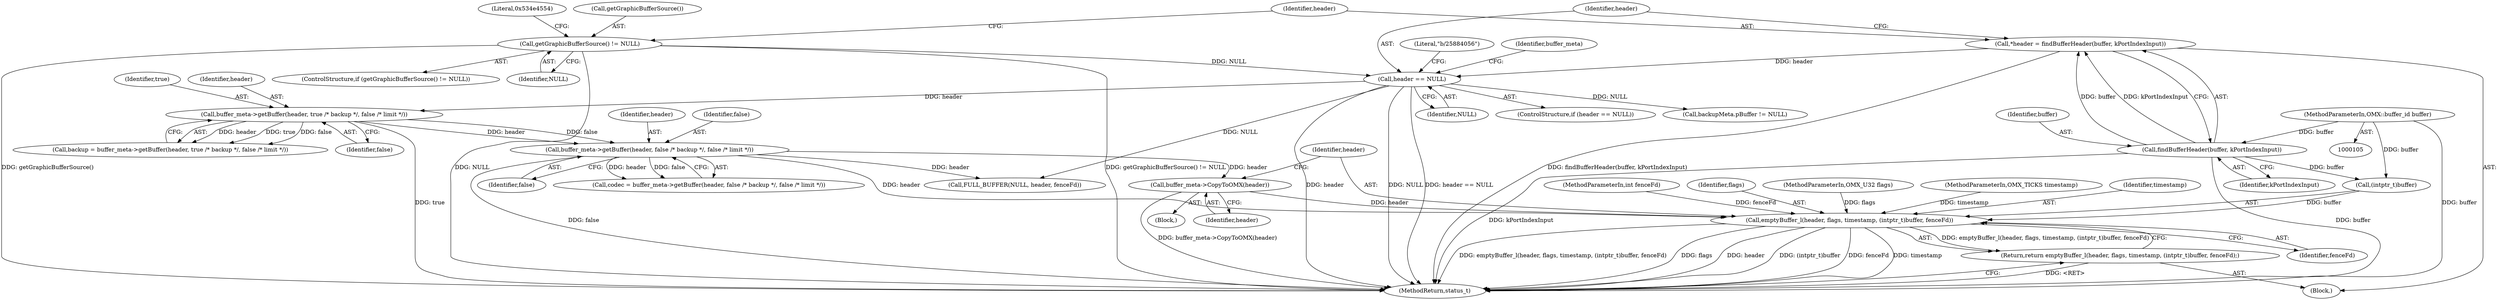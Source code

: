 digraph "0_Android_0f177948ae2640bfe4d70f8e4248e106406b3b0a_8@pointer" {
"1000289" [label="(Call,buffer_meta->CopyToOMX(header))"];
"1000157" [label="(Call,buffer_meta->getBuffer(header, false /* backup */, false /* limit */))"];
"1000150" [label="(Call,buffer_meta->getBuffer(header, true /* backup */, false /* limit */))"];
"1000131" [label="(Call,header == NULL)"];
"1000125" [label="(Call,*header = findBufferHeader(buffer, kPortIndexInput))"];
"1000127" [label="(Call,findBufferHeader(buffer, kPortIndexInput))"];
"1000106" [label="(MethodParameterIn,OMX::buffer_id buffer)"];
"1000115" [label="(Call,getGraphicBufferSource() != NULL)"];
"1000292" [label="(Call,emptyBuffer_l(header, flags, timestamp, (intptr_t)buffer, fenceFd))"];
"1000291" [label="(Return,return emptyBuffer_l(header, flags, timestamp, (intptr_t)buffer, fenceFd);)"];
"1000300" [label="(MethodReturn,status_t)"];
"1000106" [label="(MethodParameterIn,OMX::buffer_id buffer)"];
"1000292" [label="(Call,emptyBuffer_l(header, flags, timestamp, (intptr_t)buffer, fenceFd))"];
"1000112" [label="(Block,)"];
"1000299" [label="(Identifier,fenceFd)"];
"1000296" [label="(Call,(intptr_t)buffer)"];
"1000116" [label="(Call,getGraphicBufferSource())"];
"1000114" [label="(ControlStructure,if (getGraphicBufferSource() != NULL))"];
"1000126" [label="(Identifier,header)"];
"1000152" [label="(Identifier,true)"];
"1000148" [label="(Call,backup = buffer_meta->getBuffer(header, true /* backup */, false /* limit */))"];
"1000293" [label="(Identifier,header)"];
"1000111" [label="(MethodParameterIn,int fenceFd)"];
"1000266" [label="(Call,FULL_BUFFER(NULL, header, fenceFd))"];
"1000125" [label="(Call,*header = findBufferHeader(buffer, kPortIndexInput))"];
"1000160" [label="(Identifier,false)"];
"1000128" [label="(Identifier,buffer)"];
"1000158" [label="(Identifier,header)"];
"1000133" [label="(Identifier,NULL)"];
"1000294" [label="(Identifier,flags)"];
"1000151" [label="(Identifier,header)"];
"1000109" [label="(MethodParameterIn,OMX_U32 flags)"];
"1000110" [label="(MethodParameterIn,OMX_TICKS timestamp)"];
"1000150" [label="(Call,buffer_meta->getBuffer(header, true /* backup */, false /* limit */))"];
"1000131" [label="(Call,header == NULL)"];
"1000136" [label="(Literal,\"b/25884056\")"];
"1000115" [label="(Call,getGraphicBufferSource() != NULL)"];
"1000129" [label="(Identifier,kPortIndexInput)"];
"1000289" [label="(Call,buffer_meta->CopyToOMX(header))"];
"1000153" [label="(Identifier,false)"];
"1000295" [label="(Identifier,timestamp)"];
"1000155" [label="(Call,codec = buffer_meta->getBuffer(header, false /* backup */, false /* limit */))"];
"1000130" [label="(ControlStructure,if (header == NULL))"];
"1000216" [label="(Call,backupMeta.pBuffer != NULL)"];
"1000157" [label="(Call,buffer_meta->getBuffer(header, false /* backup */, false /* limit */))"];
"1000247" [label="(Block,)"];
"1000132" [label="(Identifier,header)"];
"1000127" [label="(Call,findBufferHeader(buffer, kPortIndexInput))"];
"1000291" [label="(Return,return emptyBuffer_l(header, flags, timestamp, (intptr_t)buffer, fenceFd);)"];
"1000159" [label="(Identifier,false)"];
"1000141" [label="(Identifier,buffer_meta)"];
"1000117" [label="(Identifier,NULL)"];
"1000120" [label="(Literal,0x534e4554)"];
"1000290" [label="(Identifier,header)"];
"1000289" -> "1000247"  [label="AST: "];
"1000289" -> "1000290"  [label="CFG: "];
"1000290" -> "1000289"  [label="AST: "];
"1000293" -> "1000289"  [label="CFG: "];
"1000289" -> "1000300"  [label="DDG: buffer_meta->CopyToOMX(header)"];
"1000157" -> "1000289"  [label="DDG: header"];
"1000289" -> "1000292"  [label="DDG: header"];
"1000157" -> "1000155"  [label="AST: "];
"1000157" -> "1000160"  [label="CFG: "];
"1000158" -> "1000157"  [label="AST: "];
"1000159" -> "1000157"  [label="AST: "];
"1000160" -> "1000157"  [label="AST: "];
"1000155" -> "1000157"  [label="CFG: "];
"1000157" -> "1000300"  [label="DDG: false"];
"1000157" -> "1000155"  [label="DDG: header"];
"1000157" -> "1000155"  [label="DDG: false"];
"1000150" -> "1000157"  [label="DDG: header"];
"1000150" -> "1000157"  [label="DDG: false"];
"1000157" -> "1000266"  [label="DDG: header"];
"1000157" -> "1000292"  [label="DDG: header"];
"1000150" -> "1000148"  [label="AST: "];
"1000150" -> "1000153"  [label="CFG: "];
"1000151" -> "1000150"  [label="AST: "];
"1000152" -> "1000150"  [label="AST: "];
"1000153" -> "1000150"  [label="AST: "];
"1000148" -> "1000150"  [label="CFG: "];
"1000150" -> "1000300"  [label="DDG: true"];
"1000150" -> "1000148"  [label="DDG: header"];
"1000150" -> "1000148"  [label="DDG: true"];
"1000150" -> "1000148"  [label="DDG: false"];
"1000131" -> "1000150"  [label="DDG: header"];
"1000131" -> "1000130"  [label="AST: "];
"1000131" -> "1000133"  [label="CFG: "];
"1000132" -> "1000131"  [label="AST: "];
"1000133" -> "1000131"  [label="AST: "];
"1000136" -> "1000131"  [label="CFG: "];
"1000141" -> "1000131"  [label="CFG: "];
"1000131" -> "1000300"  [label="DDG: header == NULL"];
"1000131" -> "1000300"  [label="DDG: header"];
"1000131" -> "1000300"  [label="DDG: NULL"];
"1000125" -> "1000131"  [label="DDG: header"];
"1000115" -> "1000131"  [label="DDG: NULL"];
"1000131" -> "1000216"  [label="DDG: NULL"];
"1000131" -> "1000266"  [label="DDG: NULL"];
"1000125" -> "1000112"  [label="AST: "];
"1000125" -> "1000127"  [label="CFG: "];
"1000126" -> "1000125"  [label="AST: "];
"1000127" -> "1000125"  [label="AST: "];
"1000132" -> "1000125"  [label="CFG: "];
"1000125" -> "1000300"  [label="DDG: findBufferHeader(buffer, kPortIndexInput)"];
"1000127" -> "1000125"  [label="DDG: buffer"];
"1000127" -> "1000125"  [label="DDG: kPortIndexInput"];
"1000127" -> "1000129"  [label="CFG: "];
"1000128" -> "1000127"  [label="AST: "];
"1000129" -> "1000127"  [label="AST: "];
"1000127" -> "1000300"  [label="DDG: kPortIndexInput"];
"1000127" -> "1000300"  [label="DDG: buffer"];
"1000106" -> "1000127"  [label="DDG: buffer"];
"1000127" -> "1000296"  [label="DDG: buffer"];
"1000106" -> "1000105"  [label="AST: "];
"1000106" -> "1000300"  [label="DDG: buffer"];
"1000106" -> "1000296"  [label="DDG: buffer"];
"1000115" -> "1000114"  [label="AST: "];
"1000115" -> "1000117"  [label="CFG: "];
"1000116" -> "1000115"  [label="AST: "];
"1000117" -> "1000115"  [label="AST: "];
"1000120" -> "1000115"  [label="CFG: "];
"1000126" -> "1000115"  [label="CFG: "];
"1000115" -> "1000300"  [label="DDG: NULL"];
"1000115" -> "1000300"  [label="DDG: getGraphicBufferSource() != NULL"];
"1000115" -> "1000300"  [label="DDG: getGraphicBufferSource()"];
"1000292" -> "1000291"  [label="AST: "];
"1000292" -> "1000299"  [label="CFG: "];
"1000293" -> "1000292"  [label="AST: "];
"1000294" -> "1000292"  [label="AST: "];
"1000295" -> "1000292"  [label="AST: "];
"1000296" -> "1000292"  [label="AST: "];
"1000299" -> "1000292"  [label="AST: "];
"1000291" -> "1000292"  [label="CFG: "];
"1000292" -> "1000300"  [label="DDG: emptyBuffer_l(header, flags, timestamp, (intptr_t)buffer, fenceFd)"];
"1000292" -> "1000300"  [label="DDG: flags"];
"1000292" -> "1000300"  [label="DDG: header"];
"1000292" -> "1000300"  [label="DDG: (intptr_t)buffer"];
"1000292" -> "1000300"  [label="DDG: fenceFd"];
"1000292" -> "1000300"  [label="DDG: timestamp"];
"1000292" -> "1000291"  [label="DDG: emptyBuffer_l(header, flags, timestamp, (intptr_t)buffer, fenceFd)"];
"1000109" -> "1000292"  [label="DDG: flags"];
"1000110" -> "1000292"  [label="DDG: timestamp"];
"1000296" -> "1000292"  [label="DDG: buffer"];
"1000111" -> "1000292"  [label="DDG: fenceFd"];
"1000291" -> "1000112"  [label="AST: "];
"1000300" -> "1000291"  [label="CFG: "];
"1000291" -> "1000300"  [label="DDG: <RET>"];
}
